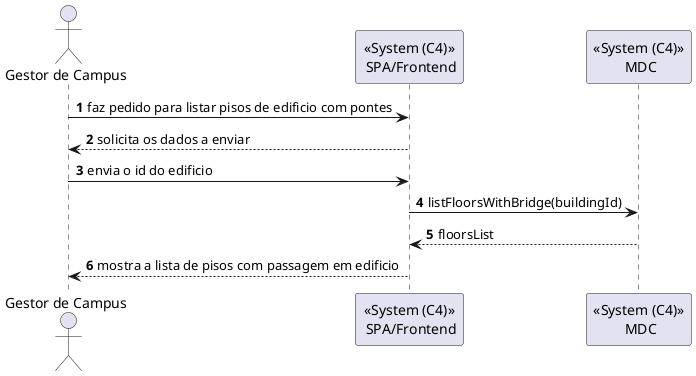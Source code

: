 @startuml
autonumber
actor "Gestor de Campus" as GC

participant "<<System (C4)>>\n SPA/Frontend" as UI
participant "<<System (C4)>>\n MDC" as MDC

GC -> UI : faz pedido para listar pisos de edificio com pontes 

UI --> GC: solicita os dados a enviar

GC -> UI : envia o id do edificio 

UI -> MDC : listFloorsWithBridge(buildingId)

MDC --> UI : floorsList

UI --> GC: mostra a lista de pisos com passagem em edificio



@enduml
